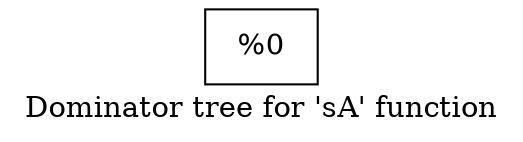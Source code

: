 digraph "Dominator tree for 'sA' function" {
	label="Dominator tree for 'sA' function";

	Node0x564016d14a70 [shape=record,label="{%0 }"];
}
